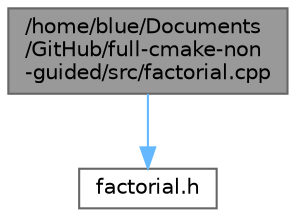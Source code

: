 digraph "/home/blue/Documents/GitHub/full-cmake-non-guided/src/factorial.cpp"
{
 // LATEX_PDF_SIZE
  bgcolor="transparent";
  edge [fontname=Helvetica,fontsize=10,labelfontname=Helvetica,labelfontsize=10];
  node [fontname=Helvetica,fontsize=10,shape=box,height=0.2,width=0.4];
  Node1 [id="Node000001",label="/home/blue/Documents\l/GitHub/full-cmake-non\l-guided/src/factorial.cpp",height=0.2,width=0.4,color="gray40", fillcolor="grey60", style="filled", fontcolor="black",tooltip="Implementation of factorial function."];
  Node1 -> Node2 [id="edge2_Node000001_Node000002",color="steelblue1",style="solid",tooltip=" "];
  Node2 [id="Node000002",label="factorial.h",height=0.2,width=0.4,color="grey40", fillcolor="white", style="filled",URL="$d1/ded/factorial_8h.html",tooltip="Returns factorial of a number."];
}
